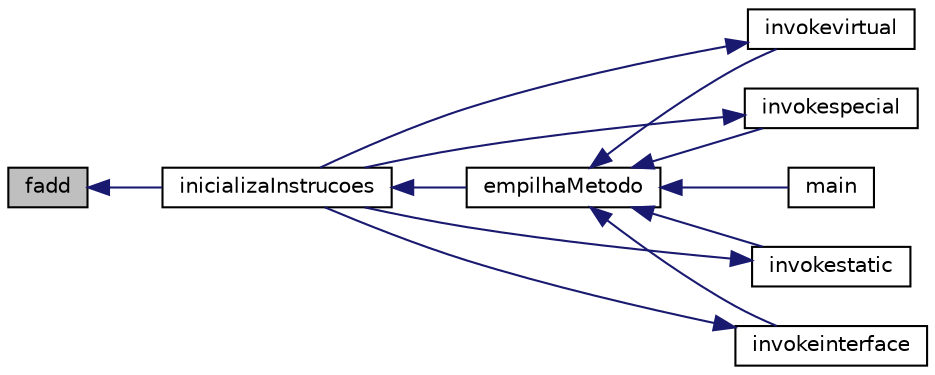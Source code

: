 digraph "fadd"
{
 // INTERACTIVE_SVG=YES
  edge [fontname="Helvetica",fontsize="10",labelfontname="Helvetica",labelfontsize="10"];
  node [fontname="Helvetica",fontsize="10",shape=record];
  rankdir="LR";
  Node876 [label="fadd",height=0.2,width=0.4,color="black", fillcolor="grey75", style="filled", fontcolor="black"];
  Node876 -> Node877 [dir="back",color="midnightblue",fontsize="10",style="solid",fontname="Helvetica"];
  Node877 [label="inicializaInstrucoes",height=0.2,width=0.4,color="black", fillcolor="white", style="filled",URL="$instrucao_8h.html#a308f4b87fb42ab5a62790c0127003ebe"];
  Node877 -> Node878 [dir="back",color="midnightblue",fontsize="10",style="solid",fontname="Helvetica"];
  Node878 [label="empilhaMetodo",height=0.2,width=0.4,color="black", fillcolor="white", style="filled",URL="$metodo_8h.html#a68acc5b3f2238f62b7d0ee50964183c1"];
  Node878 -> Node879 [dir="back",color="midnightblue",fontsize="10",style="solid",fontname="Helvetica"];
  Node879 [label="invokevirtual",height=0.2,width=0.4,color="black", fillcolor="white", style="filled",URL="$instrucao_8h.html#a78801a57dd7317b58754d741e22607a7"];
  Node879 -> Node877 [dir="back",color="midnightblue",fontsize="10",style="solid",fontname="Helvetica"];
  Node878 -> Node880 [dir="back",color="midnightblue",fontsize="10",style="solid",fontname="Helvetica"];
  Node880 [label="invokespecial",height=0.2,width=0.4,color="black", fillcolor="white", style="filled",URL="$instrucao_8h.html#aea396d65920fd2046b81c2b5742f8fc2"];
  Node880 -> Node877 [dir="back",color="midnightblue",fontsize="10",style="solid",fontname="Helvetica"];
  Node878 -> Node881 [dir="back",color="midnightblue",fontsize="10",style="solid",fontname="Helvetica"];
  Node881 [label="invokestatic",height=0.2,width=0.4,color="black", fillcolor="white", style="filled",URL="$instrucao_8h.html#a99b74fdcaa5d59615718fc49f4cb1bf2"];
  Node881 -> Node877 [dir="back",color="midnightblue",fontsize="10",style="solid",fontname="Helvetica"];
  Node878 -> Node882 [dir="back",color="midnightblue",fontsize="10",style="solid",fontname="Helvetica"];
  Node882 [label="invokeinterface",height=0.2,width=0.4,color="black", fillcolor="white", style="filled",URL="$instrucao_8h.html#a04465c61aa4c123ce79dc562244e7af8"];
  Node882 -> Node877 [dir="back",color="midnightblue",fontsize="10",style="solid",fontname="Helvetica"];
  Node878 -> Node883 [dir="back",color="midnightblue",fontsize="10",style="solid",fontname="Helvetica"];
  Node883 [label="main",height=0.2,width=0.4,color="black", fillcolor="white", style="filled",URL="$main_8c.html#a0ddf1224851353fc92bfbff6f499fa97"];
}
